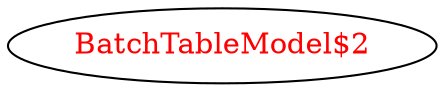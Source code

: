 digraph dependencyGraph {
 concentrate=true;
 ranksep="2.0";
 rankdir="LR"; 
 splines="ortho";
"BatchTableModel$2" [fontcolor="red"];
}